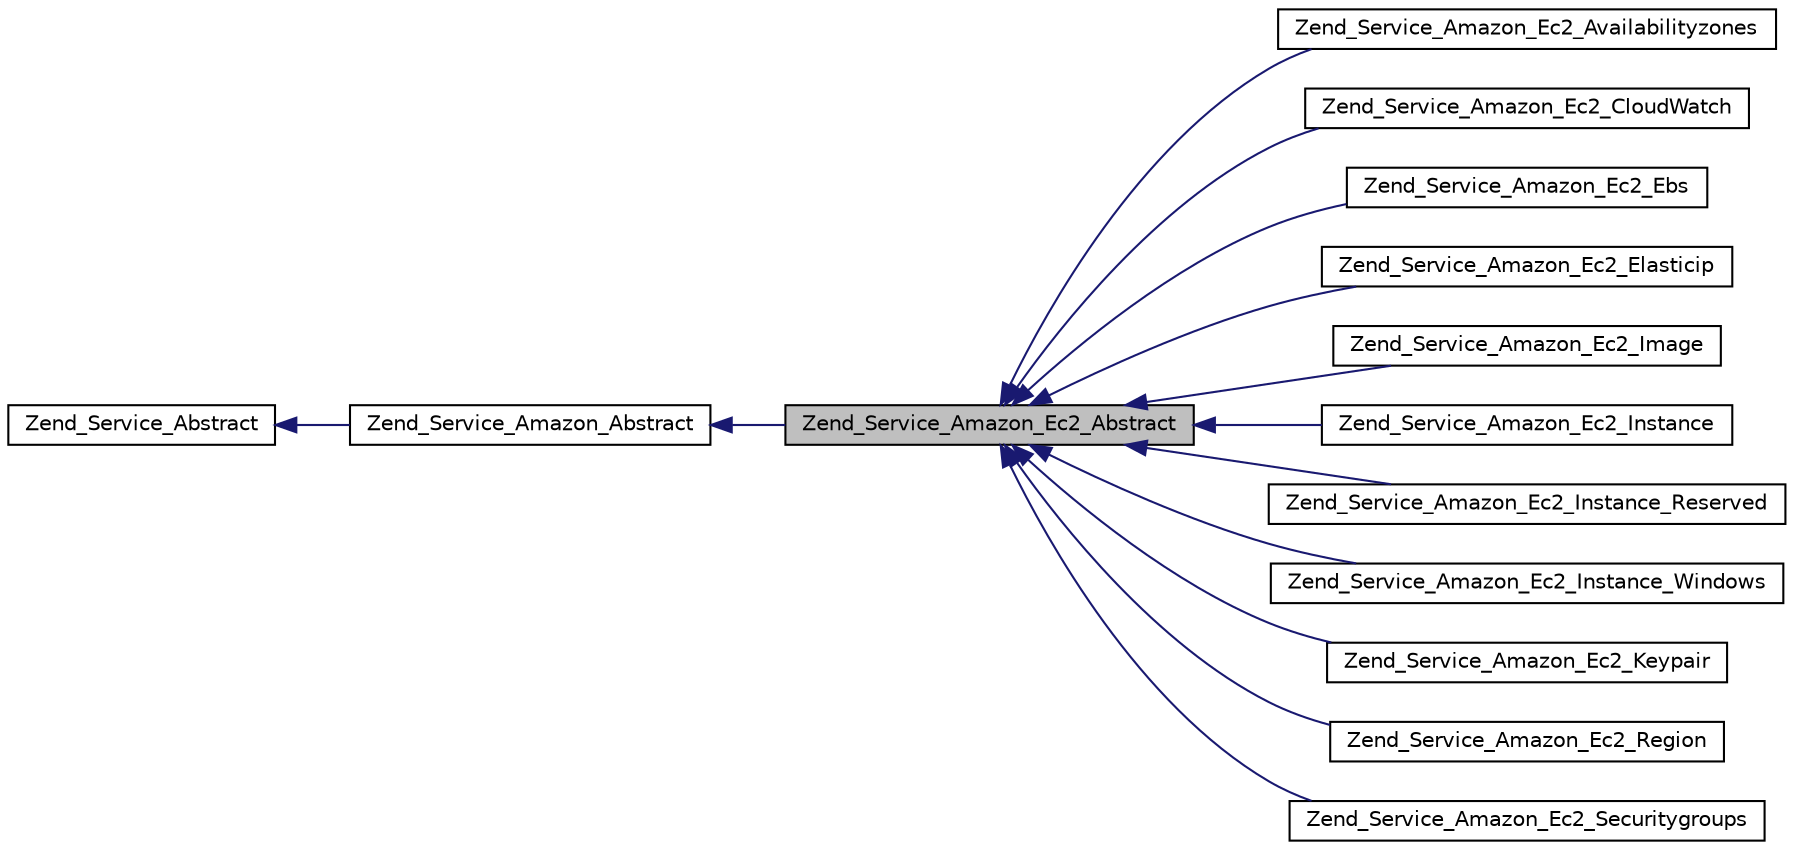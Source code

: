 digraph G
{
  edge [fontname="Helvetica",fontsize="10",labelfontname="Helvetica",labelfontsize="10"];
  node [fontname="Helvetica",fontsize="10",shape=record];
  rankdir="LR";
  Node1 [label="Zend_Service_Amazon_Ec2_Abstract",height=0.2,width=0.4,color="black", fillcolor="grey75", style="filled" fontcolor="black"];
  Node2 -> Node1 [dir="back",color="midnightblue",fontsize="10",style="solid",fontname="Helvetica"];
  Node2 [label="Zend_Service_Amazon_Abstract",height=0.2,width=0.4,color="black", fillcolor="white", style="filled",URL="$class_zend___service___amazon___abstract.html"];
  Node3 -> Node2 [dir="back",color="midnightblue",fontsize="10",style="solid",fontname="Helvetica"];
  Node3 [label="Zend_Service_Abstract",height=0.2,width=0.4,color="black", fillcolor="white", style="filled",URL="$class_zend___service___abstract.html"];
  Node1 -> Node4 [dir="back",color="midnightblue",fontsize="10",style="solid",fontname="Helvetica"];
  Node4 [label="Zend_Service_Amazon_Ec2_Availabilityzones",height=0.2,width=0.4,color="black", fillcolor="white", style="filled",URL="$class_zend___service___amazon___ec2___availabilityzones.html"];
  Node1 -> Node5 [dir="back",color="midnightblue",fontsize="10",style="solid",fontname="Helvetica"];
  Node5 [label="Zend_Service_Amazon_Ec2_CloudWatch",height=0.2,width=0.4,color="black", fillcolor="white", style="filled",URL="$class_zend___service___amazon___ec2___cloud_watch.html"];
  Node1 -> Node6 [dir="back",color="midnightblue",fontsize="10",style="solid",fontname="Helvetica"];
  Node6 [label="Zend_Service_Amazon_Ec2_Ebs",height=0.2,width=0.4,color="black", fillcolor="white", style="filled",URL="$class_zend___service___amazon___ec2___ebs.html"];
  Node1 -> Node7 [dir="back",color="midnightblue",fontsize="10",style="solid",fontname="Helvetica"];
  Node7 [label="Zend_Service_Amazon_Ec2_Elasticip",height=0.2,width=0.4,color="black", fillcolor="white", style="filled",URL="$class_zend___service___amazon___ec2___elasticip.html"];
  Node1 -> Node8 [dir="back",color="midnightblue",fontsize="10",style="solid",fontname="Helvetica"];
  Node8 [label="Zend_Service_Amazon_Ec2_Image",height=0.2,width=0.4,color="black", fillcolor="white", style="filled",URL="$class_zend___service___amazon___ec2___image.html"];
  Node1 -> Node9 [dir="back",color="midnightblue",fontsize="10",style="solid",fontname="Helvetica"];
  Node9 [label="Zend_Service_Amazon_Ec2_Instance",height=0.2,width=0.4,color="black", fillcolor="white", style="filled",URL="$class_zend___service___amazon___ec2___instance.html"];
  Node1 -> Node10 [dir="back",color="midnightblue",fontsize="10",style="solid",fontname="Helvetica"];
  Node10 [label="Zend_Service_Amazon_Ec2_Instance_Reserved",height=0.2,width=0.4,color="black", fillcolor="white", style="filled",URL="$class_zend___service___amazon___ec2___instance___reserved.html"];
  Node1 -> Node11 [dir="back",color="midnightblue",fontsize="10",style="solid",fontname="Helvetica"];
  Node11 [label="Zend_Service_Amazon_Ec2_Instance_Windows",height=0.2,width=0.4,color="black", fillcolor="white", style="filled",URL="$class_zend___service___amazon___ec2___instance___windows.html"];
  Node1 -> Node12 [dir="back",color="midnightblue",fontsize="10",style="solid",fontname="Helvetica"];
  Node12 [label="Zend_Service_Amazon_Ec2_Keypair",height=0.2,width=0.4,color="black", fillcolor="white", style="filled",URL="$class_zend___service___amazon___ec2___keypair.html"];
  Node1 -> Node13 [dir="back",color="midnightblue",fontsize="10",style="solid",fontname="Helvetica"];
  Node13 [label="Zend_Service_Amazon_Ec2_Region",height=0.2,width=0.4,color="black", fillcolor="white", style="filled",URL="$class_zend___service___amazon___ec2___region.html"];
  Node1 -> Node14 [dir="back",color="midnightblue",fontsize="10",style="solid",fontname="Helvetica"];
  Node14 [label="Zend_Service_Amazon_Ec2_Securitygroups",height=0.2,width=0.4,color="black", fillcolor="white", style="filled",URL="$class_zend___service___amazon___ec2___securitygroups.html"];
}
